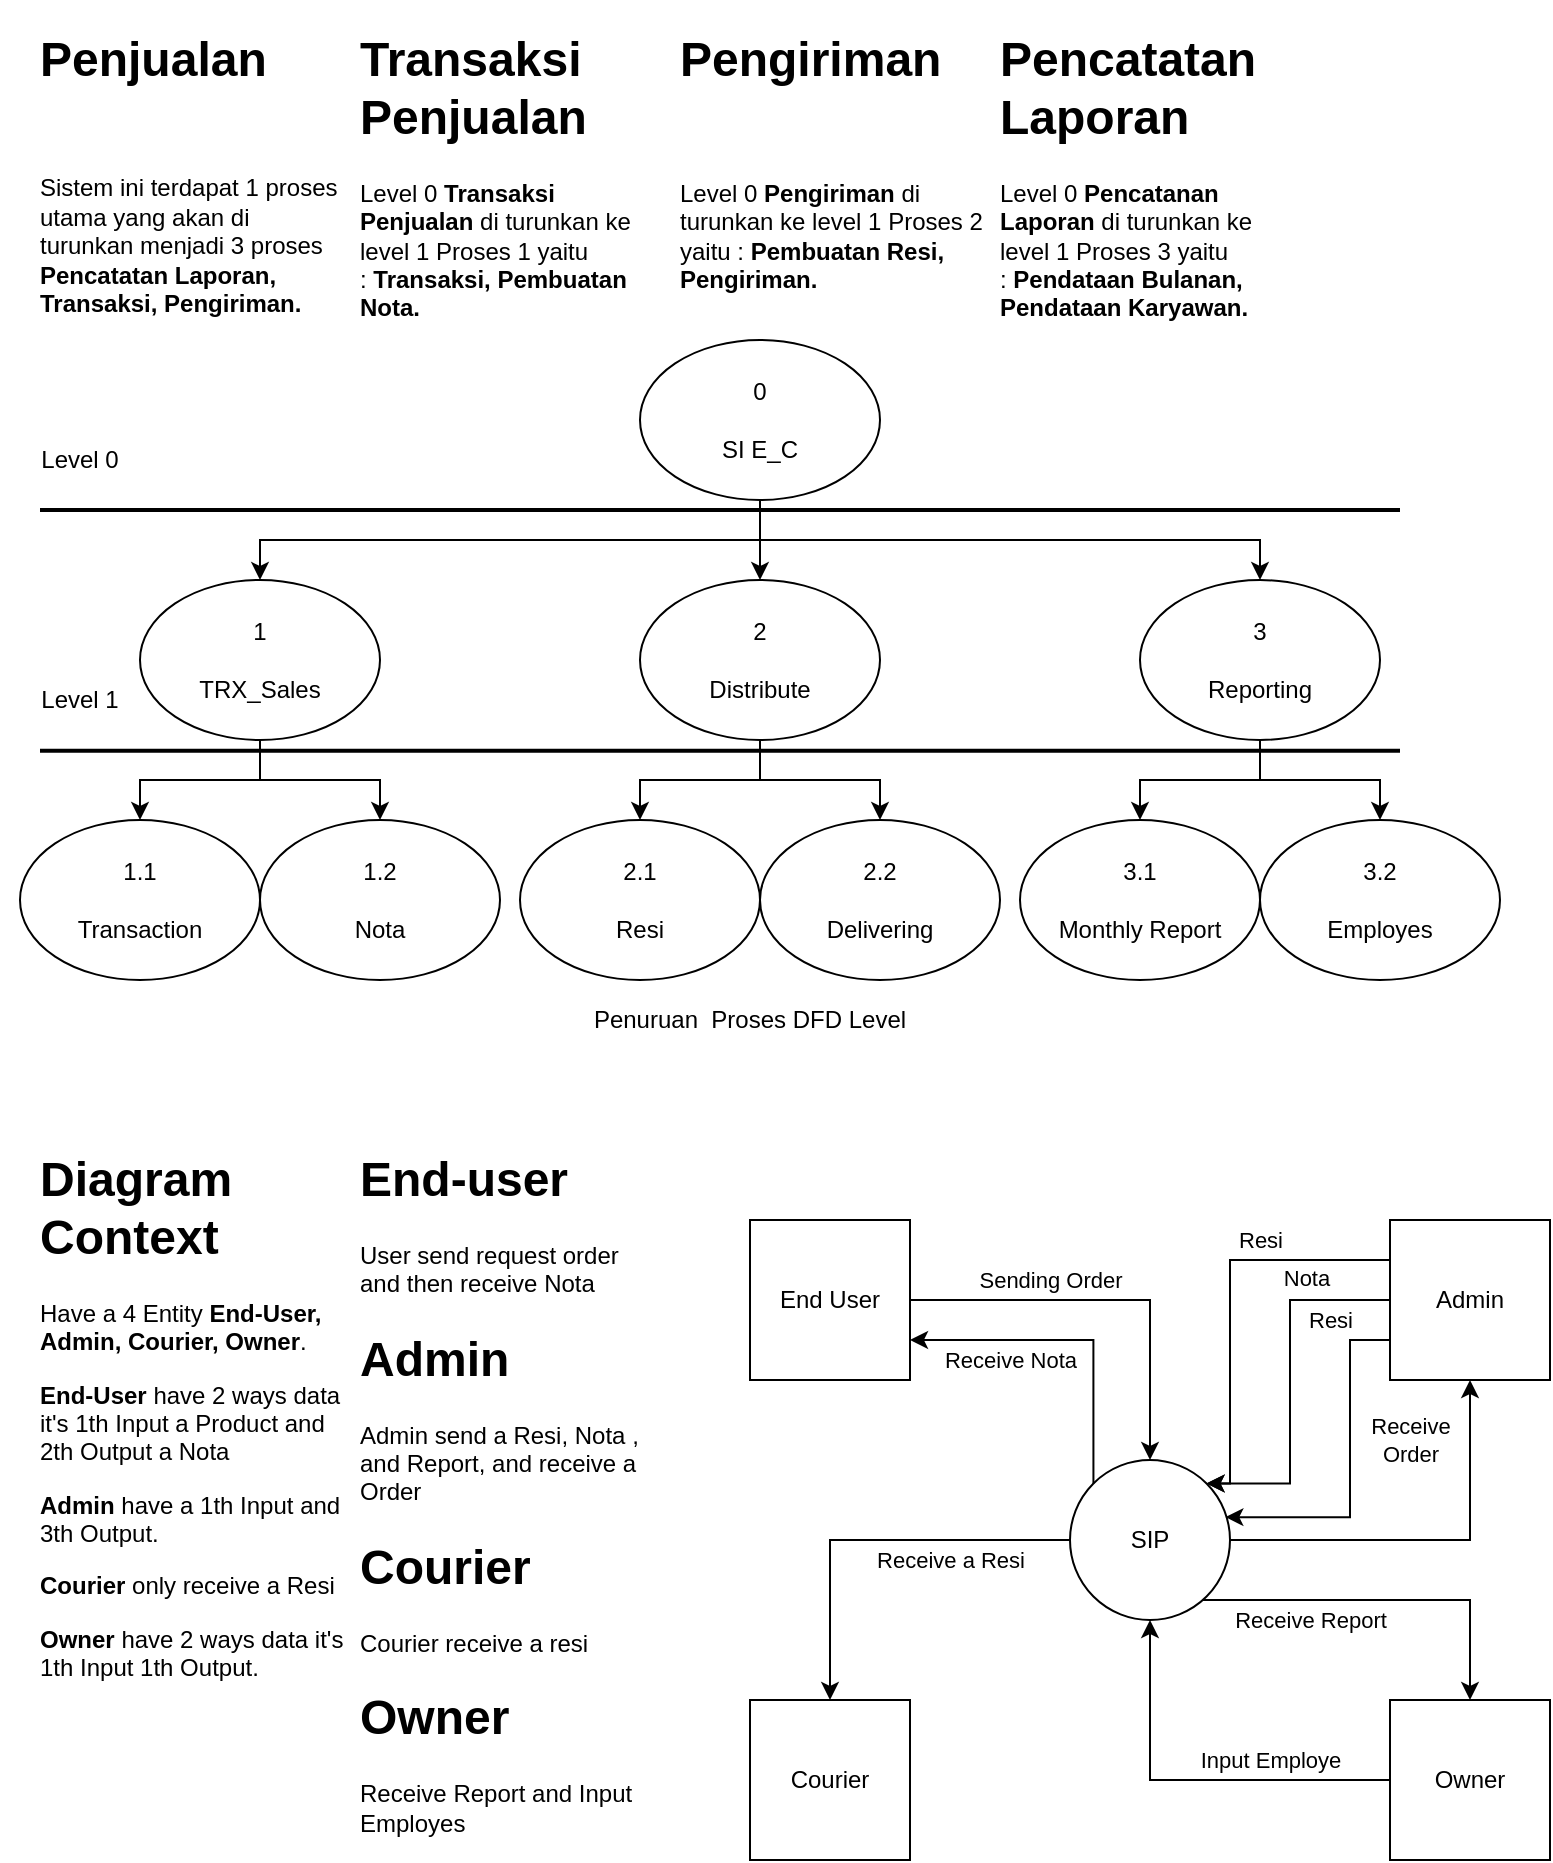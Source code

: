 <mxfile version="21.1.1" type="github">
  <diagram id="I13PKE1mZXMd4a5WuQXT" name="Halaman-1">
    <mxGraphModel dx="1035" dy="616" grid="1" gridSize="10" guides="1" tooltips="1" connect="1" arrows="1" fold="1" page="1" pageScale="1" pageWidth="827" pageHeight="1169" math="0" shadow="0">
      <root>
        <mxCell id="0" />
        <mxCell id="1" parent="0" />
        <mxCell id="dQY2ZAdLduWvROu6Bdux-6" value="&lt;h1&gt;Penjualan&lt;/h1&gt;&lt;p&gt;&lt;br&gt;&lt;/p&gt;&lt;p&gt;Sistem ini terdapat 1 proses utama yang akan di turunkan menjadi 3 proses &lt;b&gt;Pencatatan Laporan, Transaksi, Pengiriman.&lt;/b&gt;&lt;/p&gt;" style="text;html=1;strokeColor=none;fillColor=none;spacing=5;spacingTop=-20;whiteSpace=wrap;overflow=hidden;rounded=0;" vertex="1" parent="1">
          <mxGeometry x="40" y="40" width="160" height="160" as="geometry" />
        </mxCell>
        <mxCell id="dQY2ZAdLduWvROu6Bdux-8" value="&lt;h1&gt;Transaksi Penjualan&lt;/h1&gt;&lt;div&gt;Level 0 &lt;b&gt;Transaksi Penjualan&lt;/b&gt; di turunkan ke level 1 Proses 1 yaitu :&amp;nbsp;&lt;b style=&quot;border-color: var(--border-color);&quot;&gt;Transaksi, Pembuatan Nota.&lt;/b&gt;&lt;br&gt;&lt;/div&gt;" style="text;html=1;strokeColor=none;fillColor=none;spacing=5;spacingTop=-20;whiteSpace=wrap;overflow=hidden;rounded=0;" vertex="1" parent="1">
          <mxGeometry x="200" y="40" width="160" height="160" as="geometry" />
        </mxCell>
        <mxCell id="dQY2ZAdLduWvROu6Bdux-9" value="&lt;h1&gt;Pengiriman&lt;/h1&gt;&lt;div&gt;&lt;br&gt;&lt;/div&gt;&lt;div&gt;&lt;br&gt;&lt;/div&gt;&lt;div&gt;Level 0&amp;nbsp;&lt;b style=&quot;border-color: var(--border-color);&quot;&gt;Pengiriman&lt;/b&gt;&amp;nbsp;di turunkan ke level 1 Proses 2 yaitu :&amp;nbsp;&lt;b style=&quot;border-color: var(--border-color);&quot;&gt;Pembuatan Resi, Pengiriman.&lt;/b&gt;&lt;br&gt;&lt;/div&gt;" style="text;html=1;strokeColor=none;fillColor=none;spacing=5;spacingTop=-20;whiteSpace=wrap;overflow=hidden;rounded=0;" vertex="1" parent="1">
          <mxGeometry x="360" y="40" width="160" height="160" as="geometry" />
        </mxCell>
        <mxCell id="dQY2ZAdLduWvROu6Bdux-12" value="&lt;h1 style=&quot;border-color: var(--border-color);&quot;&gt;Pencatatan Laporan&lt;/h1&gt;&lt;h1&gt;&lt;p style=&quot;border-color: var(--border-color); font-size: 12px; font-weight: 400;&quot;&gt;Level 0&amp;nbsp;&lt;b style=&quot;border-color: var(--border-color);&quot;&gt;Pencatanan Laporan&lt;/b&gt;&amp;nbsp;di turunkan ke level 1 Proses 3 yaitu :&amp;nbsp;&lt;b style=&quot;border-color: var(--border-color);&quot;&gt;Pendataan Bulanan, Pendataan Karyawan.&lt;/b&gt;&lt;/p&gt;&lt;/h1&gt;" style="text;html=1;strokeColor=none;fillColor=none;spacing=5;spacingTop=-20;whiteSpace=wrap;overflow=hidden;rounded=0;" vertex="1" parent="1">
          <mxGeometry x="520" y="40" width="160" height="160" as="geometry" />
        </mxCell>
        <mxCell id="dQY2ZAdLduWvROu6Bdux-41" value="" style="group" vertex="1" connectable="0" parent="1">
          <mxGeometry x="25" y="200" width="750" height="360" as="geometry" />
        </mxCell>
        <mxCell id="dQY2ZAdLduWvROu6Bdux-14" value="Penuruan&amp;nbsp; Proses DFD Level" style="text;html=1;strokeColor=none;fillColor=none;align=center;verticalAlign=middle;whiteSpace=wrap;rounded=0;" vertex="1" parent="dQY2ZAdLduWvROu6Bdux-41">
          <mxGeometry x="275" y="320" width="200" height="40" as="geometry" />
        </mxCell>
        <mxCell id="dQY2ZAdLduWvROu6Bdux-40" value="" style="group" vertex="1" connectable="0" parent="dQY2ZAdLduWvROu6Bdux-41">
          <mxGeometry width="750" height="320" as="geometry" />
        </mxCell>
        <mxCell id="dQY2ZAdLduWvROu6Bdux-16" value="" style="line;strokeWidth=2;html=1;" vertex="1" parent="dQY2ZAdLduWvROu6Bdux-40">
          <mxGeometry x="20" y="80" width="680" height="10" as="geometry" />
        </mxCell>
        <mxCell id="dQY2ZAdLduWvROu6Bdux-17" value="Level 0" style="text;html=1;strokeColor=none;fillColor=none;align=center;verticalAlign=middle;whiteSpace=wrap;rounded=0;" vertex="1" parent="dQY2ZAdLduWvROu6Bdux-40">
          <mxGeometry y="40" width="80" height="40" as="geometry" />
        </mxCell>
        <mxCell id="dQY2ZAdLduWvROu6Bdux-18" value="0&lt;br style=&quot;border-color: var(--border-color);&quot;&gt;&lt;br style=&quot;border-color: var(--border-color);&quot;&gt;SI E_C" style="ellipse;whiteSpace=wrap;html=1;" vertex="1" parent="dQY2ZAdLduWvROu6Bdux-40">
          <mxGeometry x="320" width="120" height="80" as="geometry" />
        </mxCell>
        <mxCell id="dQY2ZAdLduWvROu6Bdux-19" value="1&lt;br style=&quot;border-color: var(--border-color);&quot;&gt;&lt;br style=&quot;border-color: var(--border-color);&quot;&gt;TRX_Sales" style="ellipse;whiteSpace=wrap;html=1;" vertex="1" parent="dQY2ZAdLduWvROu6Bdux-40">
          <mxGeometry x="70" y="120" width="120" height="80" as="geometry" />
        </mxCell>
        <mxCell id="dQY2ZAdLduWvROu6Bdux-20" style="edgeStyle=orthogonalEdgeStyle;rounded=0;orthogonalLoop=1;jettySize=auto;html=1;entryX=0.5;entryY=0;entryDx=0;entryDy=0;exitX=0.5;exitY=1;exitDx=0;exitDy=0;" edge="1" parent="dQY2ZAdLduWvROu6Bdux-40" source="dQY2ZAdLduWvROu6Bdux-18" target="dQY2ZAdLduWvROu6Bdux-19">
          <mxGeometry relative="1" as="geometry" />
        </mxCell>
        <mxCell id="dQY2ZAdLduWvROu6Bdux-22" value="2&lt;br style=&quot;border-color: var(--border-color);&quot;&gt;&lt;br style=&quot;border-color: var(--border-color);&quot;&gt;Distribute" style="ellipse;whiteSpace=wrap;html=1;" vertex="1" parent="dQY2ZAdLduWvROu6Bdux-40">
          <mxGeometry x="320" y="120" width="120" height="80" as="geometry" />
        </mxCell>
        <mxCell id="dQY2ZAdLduWvROu6Bdux-23" style="edgeStyle=orthogonalEdgeStyle;rounded=0;orthogonalLoop=1;jettySize=auto;html=1;entryX=0.5;entryY=0;entryDx=0;entryDy=0;" edge="1" parent="dQY2ZAdLduWvROu6Bdux-40" source="dQY2ZAdLduWvROu6Bdux-18" target="dQY2ZAdLduWvROu6Bdux-22">
          <mxGeometry relative="1" as="geometry" />
        </mxCell>
        <mxCell id="dQY2ZAdLduWvROu6Bdux-24" value="3&lt;br style=&quot;border-color: var(--border-color);&quot;&gt;&lt;br style=&quot;border-color: var(--border-color);&quot;&gt;Reporting" style="ellipse;whiteSpace=wrap;html=1;" vertex="1" parent="dQY2ZAdLduWvROu6Bdux-40">
          <mxGeometry x="570" y="120" width="120" height="80" as="geometry" />
        </mxCell>
        <mxCell id="dQY2ZAdLduWvROu6Bdux-25" style="edgeStyle=orthogonalEdgeStyle;rounded=0;orthogonalLoop=1;jettySize=auto;html=1;entryX=0.5;entryY=0;entryDx=0;entryDy=0;exitX=0.5;exitY=1;exitDx=0;exitDy=0;" edge="1" parent="dQY2ZAdLduWvROu6Bdux-40" source="dQY2ZAdLduWvROu6Bdux-18" target="dQY2ZAdLduWvROu6Bdux-24">
          <mxGeometry relative="1" as="geometry" />
        </mxCell>
        <mxCell id="dQY2ZAdLduWvROu6Bdux-26" value="" style="line;strokeWidth=2;html=1;" vertex="1" parent="dQY2ZAdLduWvROu6Bdux-40">
          <mxGeometry x="20" y="200" width="680" height="10.63" as="geometry" />
        </mxCell>
        <mxCell id="dQY2ZAdLduWvROu6Bdux-27" value="Level 1" style="text;html=1;strokeColor=none;fillColor=none;align=center;verticalAlign=middle;whiteSpace=wrap;rounded=0;" vertex="1" parent="dQY2ZAdLduWvROu6Bdux-40">
          <mxGeometry y="160" width="80" height="40" as="geometry" />
        </mxCell>
        <mxCell id="dQY2ZAdLduWvROu6Bdux-28" value="1.1&lt;br style=&quot;border-color: var(--border-color);&quot;&gt;&lt;br style=&quot;border-color: var(--border-color);&quot;&gt;Transaction" style="ellipse;whiteSpace=wrap;html=1;" vertex="1" parent="dQY2ZAdLduWvROu6Bdux-40">
          <mxGeometry x="10" y="240" width="120" height="80" as="geometry" />
        </mxCell>
        <mxCell id="dQY2ZAdLduWvROu6Bdux-30" style="edgeStyle=orthogonalEdgeStyle;rounded=0;orthogonalLoop=1;jettySize=auto;html=1;entryX=0.5;entryY=0;entryDx=0;entryDy=0;" edge="1" parent="dQY2ZAdLduWvROu6Bdux-40" source="dQY2ZAdLduWvROu6Bdux-19" target="dQY2ZAdLduWvROu6Bdux-28">
          <mxGeometry relative="1" as="geometry" />
        </mxCell>
        <mxCell id="dQY2ZAdLduWvROu6Bdux-29" value="1.2&lt;br style=&quot;border-color: var(--border-color);&quot;&gt;&lt;br style=&quot;border-color: var(--border-color);&quot;&gt;Nota" style="ellipse;whiteSpace=wrap;html=1;" vertex="1" parent="dQY2ZAdLduWvROu6Bdux-40">
          <mxGeometry x="130" y="240" width="120" height="80" as="geometry" />
        </mxCell>
        <mxCell id="dQY2ZAdLduWvROu6Bdux-31" style="edgeStyle=orthogonalEdgeStyle;rounded=0;orthogonalLoop=1;jettySize=auto;html=1;entryX=0.5;entryY=0;entryDx=0;entryDy=0;" edge="1" parent="dQY2ZAdLduWvROu6Bdux-40" source="dQY2ZAdLduWvROu6Bdux-19" target="dQY2ZAdLduWvROu6Bdux-29">
          <mxGeometry relative="1" as="geometry" />
        </mxCell>
        <mxCell id="dQY2ZAdLduWvROu6Bdux-32" value="2.1&lt;br style=&quot;border-color: var(--border-color);&quot;&gt;&lt;br style=&quot;border-color: var(--border-color);&quot;&gt;Resi" style="ellipse;whiteSpace=wrap;html=1;" vertex="1" parent="dQY2ZAdLduWvROu6Bdux-40">
          <mxGeometry x="260" y="240" width="120" height="80" as="geometry" />
        </mxCell>
        <mxCell id="dQY2ZAdLduWvROu6Bdux-34" style="edgeStyle=orthogonalEdgeStyle;rounded=0;orthogonalLoop=1;jettySize=auto;html=1;entryX=0.5;entryY=0;entryDx=0;entryDy=0;" edge="1" parent="dQY2ZAdLduWvROu6Bdux-40" source="dQY2ZAdLduWvROu6Bdux-22" target="dQY2ZAdLduWvROu6Bdux-32">
          <mxGeometry relative="1" as="geometry" />
        </mxCell>
        <mxCell id="dQY2ZAdLduWvROu6Bdux-33" value="2.2&lt;br style=&quot;border-color: var(--border-color);&quot;&gt;&lt;br style=&quot;border-color: var(--border-color);&quot;&gt;Delivering" style="ellipse;whiteSpace=wrap;html=1;" vertex="1" parent="dQY2ZAdLduWvROu6Bdux-40">
          <mxGeometry x="380" y="240" width="120" height="80" as="geometry" />
        </mxCell>
        <mxCell id="dQY2ZAdLduWvROu6Bdux-35" style="edgeStyle=orthogonalEdgeStyle;rounded=0;orthogonalLoop=1;jettySize=auto;html=1;entryX=0.5;entryY=0;entryDx=0;entryDy=0;" edge="1" parent="dQY2ZAdLduWvROu6Bdux-40" source="dQY2ZAdLduWvROu6Bdux-22" target="dQY2ZAdLduWvROu6Bdux-33">
          <mxGeometry relative="1" as="geometry" />
        </mxCell>
        <mxCell id="dQY2ZAdLduWvROu6Bdux-36" value="3.1&lt;br style=&quot;border-color: var(--border-color);&quot;&gt;&lt;br style=&quot;border-color: var(--border-color);&quot;&gt;Monthly Report" style="ellipse;whiteSpace=wrap;html=1;" vertex="1" parent="dQY2ZAdLduWvROu6Bdux-40">
          <mxGeometry x="510" y="240" width="120" height="80" as="geometry" />
        </mxCell>
        <mxCell id="dQY2ZAdLduWvROu6Bdux-38" style="edgeStyle=orthogonalEdgeStyle;rounded=0;orthogonalLoop=1;jettySize=auto;html=1;entryX=0.5;entryY=0;entryDx=0;entryDy=0;" edge="1" parent="dQY2ZAdLduWvROu6Bdux-40" source="dQY2ZAdLduWvROu6Bdux-24" target="dQY2ZAdLduWvROu6Bdux-36">
          <mxGeometry relative="1" as="geometry" />
        </mxCell>
        <mxCell id="dQY2ZAdLduWvROu6Bdux-37" value="3.2&lt;br style=&quot;border-color: var(--border-color);&quot;&gt;&lt;br style=&quot;border-color: var(--border-color);&quot;&gt;Employes" style="ellipse;whiteSpace=wrap;html=1;" vertex="1" parent="dQY2ZAdLduWvROu6Bdux-40">
          <mxGeometry x="630" y="240" width="120" height="80" as="geometry" />
        </mxCell>
        <mxCell id="dQY2ZAdLduWvROu6Bdux-39" style="edgeStyle=orthogonalEdgeStyle;rounded=0;orthogonalLoop=1;jettySize=auto;html=1;entryX=0.5;entryY=0;entryDx=0;entryDy=0;" edge="1" parent="dQY2ZAdLduWvROu6Bdux-40" source="dQY2ZAdLduWvROu6Bdux-24" target="dQY2ZAdLduWvROu6Bdux-37">
          <mxGeometry relative="1" as="geometry" />
        </mxCell>
        <mxCell id="dQY2ZAdLduWvROu6Bdux-71" value="" style="group" vertex="1" connectable="0" parent="1">
          <mxGeometry x="40" y="600" width="760" height="360" as="geometry" />
        </mxCell>
        <mxCell id="dQY2ZAdLduWvROu6Bdux-42" value="&lt;h1&gt;Diagram Context&lt;/h1&gt;&lt;p&gt;Have a 4 Entity &lt;b&gt;End-User, Admin, Courier, Owner&lt;/b&gt;.&amp;nbsp;&lt;/p&gt;&lt;p&gt;&lt;b&gt;End-User &lt;/b&gt;have 2 ways data it&#39;s 1th Input a Product and 2th Output a Nota&lt;/p&gt;&lt;p&gt;&lt;b&gt;Admin &lt;/b&gt;have a 1th Input and 3th Output.&lt;/p&gt;&lt;p&gt;&lt;b&gt;Courier&lt;/b&gt;&amp;nbsp;only receive a Resi&lt;/p&gt;&lt;p&gt;&lt;b&gt;Owner &lt;/b&gt;have 2 ways data it&#39;s 1th Input 1th Output.&lt;/p&gt;" style="text;html=1;strokeColor=none;fillColor=none;spacing=5;spacingTop=-20;whiteSpace=wrap;overflow=hidden;rounded=0;" vertex="1" parent="dQY2ZAdLduWvROu6Bdux-71">
          <mxGeometry width="160" height="280" as="geometry" />
        </mxCell>
        <mxCell id="dQY2ZAdLduWvROu6Bdux-44" value="&lt;h1&gt;End-user&lt;/h1&gt;&lt;p&gt;User send request order and then receive Nota&lt;/p&gt;&lt;h1 style=&quot;border-color: var(--border-color);&quot;&gt;Admin&lt;/h1&gt;&lt;p style=&quot;border-color: var(--border-color);&quot;&gt;Admin send a Resi, Nota , and Report, and receive a Order&lt;/p&gt;&lt;h1 style=&quot;border-color: var(--border-color);&quot;&gt;Courier&lt;/h1&gt;&lt;p style=&quot;border-color: var(--border-color);&quot;&gt;Courier receive a resi&lt;/p&gt;&lt;h1 style=&quot;border-color: var(--border-color);&quot;&gt;Owner&lt;/h1&gt;&lt;p style=&quot;border-color: var(--border-color);&quot;&gt;Receive Report and Input Employes&lt;/p&gt;" style="text;html=1;strokeColor=none;fillColor=none;spacing=5;spacingTop=-20;whiteSpace=wrap;overflow=hidden;rounded=0;" vertex="1" parent="dQY2ZAdLduWvROu6Bdux-71">
          <mxGeometry x="160" width="160" height="360" as="geometry" />
        </mxCell>
        <mxCell id="dQY2ZAdLduWvROu6Bdux-45" value="SIP" style="ellipse;whiteSpace=wrap;html=1;aspect=fixed;" vertex="1" parent="dQY2ZAdLduWvROu6Bdux-71">
          <mxGeometry x="520" y="160" width="80" height="80" as="geometry" />
        </mxCell>
        <mxCell id="dQY2ZAdLduWvROu6Bdux-50" style="edgeStyle=orthogonalEdgeStyle;rounded=0;orthogonalLoop=1;jettySize=auto;html=1;entryX=0.5;entryY=0;entryDx=0;entryDy=0;" edge="1" parent="dQY2ZAdLduWvROu6Bdux-71" source="dQY2ZAdLduWvROu6Bdux-46" target="dQY2ZAdLduWvROu6Bdux-45">
          <mxGeometry relative="1" as="geometry" />
        </mxCell>
        <mxCell id="dQY2ZAdLduWvROu6Bdux-52" value="Sending Order" style="edgeLabel;html=1;align=center;verticalAlign=middle;resizable=0;points=[];" vertex="1" connectable="0" parent="dQY2ZAdLduWvROu6Bdux-50">
          <mxGeometry x="-0.173" relative="1" as="geometry">
            <mxPoint x="-13" y="-10" as="offset" />
          </mxGeometry>
        </mxCell>
        <mxCell id="dQY2ZAdLduWvROu6Bdux-46" value="End User" style="whiteSpace=wrap;html=1;aspect=fixed;" vertex="1" parent="dQY2ZAdLduWvROu6Bdux-71">
          <mxGeometry x="360" y="40" width="80" height="80" as="geometry" />
        </mxCell>
        <mxCell id="dQY2ZAdLduWvROu6Bdux-51" style="edgeStyle=orthogonalEdgeStyle;rounded=0;orthogonalLoop=1;jettySize=auto;html=1;entryX=1;entryY=0.75;entryDx=0;entryDy=0;exitX=0;exitY=0;exitDx=0;exitDy=0;" edge="1" parent="dQY2ZAdLduWvROu6Bdux-71" source="dQY2ZAdLduWvROu6Bdux-45" target="dQY2ZAdLduWvROu6Bdux-46">
          <mxGeometry relative="1" as="geometry">
            <Array as="points">
              <mxPoint x="532" y="100" />
            </Array>
          </mxGeometry>
        </mxCell>
        <mxCell id="dQY2ZAdLduWvROu6Bdux-54" style="edgeStyle=orthogonalEdgeStyle;rounded=0;orthogonalLoop=1;jettySize=auto;html=1;entryX=1;entryY=0;entryDx=0;entryDy=0;exitX=0;exitY=0.25;exitDx=0;exitDy=0;" edge="1" parent="dQY2ZAdLduWvROu6Bdux-71" source="dQY2ZAdLduWvROu6Bdux-47" target="dQY2ZAdLduWvROu6Bdux-45">
          <mxGeometry relative="1" as="geometry">
            <mxPoint x="580" y="160" as="targetPoint" />
            <Array as="points">
              <mxPoint x="600" y="60" />
              <mxPoint x="600" y="172" />
            </Array>
          </mxGeometry>
        </mxCell>
        <mxCell id="dQY2ZAdLduWvROu6Bdux-60" value="Resi" style="edgeLabel;html=1;align=center;verticalAlign=middle;resizable=0;points=[];" vertex="1" connectable="0" parent="dQY2ZAdLduWvROu6Bdux-54">
          <mxGeometry x="-0.454" y="-2" relative="1" as="geometry">
            <mxPoint x="-10" y="-8" as="offset" />
          </mxGeometry>
        </mxCell>
        <mxCell id="dQY2ZAdLduWvROu6Bdux-56" style="edgeStyle=orthogonalEdgeStyle;rounded=0;orthogonalLoop=1;jettySize=auto;html=1;entryX=1;entryY=0;entryDx=0;entryDy=0;" edge="1" parent="dQY2ZAdLduWvROu6Bdux-71" source="dQY2ZAdLduWvROu6Bdux-47" target="dQY2ZAdLduWvROu6Bdux-45">
          <mxGeometry relative="1" as="geometry">
            <Array as="points">
              <mxPoint x="630" y="80" />
              <mxPoint x="630" y="172" />
            </Array>
          </mxGeometry>
        </mxCell>
        <mxCell id="dQY2ZAdLduWvROu6Bdux-57" style="edgeStyle=orthogonalEdgeStyle;rounded=0;orthogonalLoop=1;jettySize=auto;html=1;entryX=0.971;entryY=0.357;entryDx=0;entryDy=0;entryPerimeter=0;" edge="1" parent="dQY2ZAdLduWvROu6Bdux-71" source="dQY2ZAdLduWvROu6Bdux-47" target="dQY2ZAdLduWvROu6Bdux-45">
          <mxGeometry relative="1" as="geometry">
            <mxPoint x="640" y="220" as="targetPoint" />
            <Array as="points">
              <mxPoint x="660" y="100" />
              <mxPoint x="660" y="189" />
            </Array>
          </mxGeometry>
        </mxCell>
        <mxCell id="dQY2ZAdLduWvROu6Bdux-47" value="Admin" style="whiteSpace=wrap;html=1;aspect=fixed;" vertex="1" parent="dQY2ZAdLduWvROu6Bdux-71">
          <mxGeometry x="680" y="40" width="80" height="80" as="geometry" />
        </mxCell>
        <mxCell id="dQY2ZAdLduWvROu6Bdux-59" style="edgeStyle=orthogonalEdgeStyle;rounded=0;orthogonalLoop=1;jettySize=auto;html=1;entryX=0.5;entryY=1;entryDx=0;entryDy=0;" edge="1" parent="dQY2ZAdLduWvROu6Bdux-71" source="dQY2ZAdLduWvROu6Bdux-45" target="dQY2ZAdLduWvROu6Bdux-47">
          <mxGeometry relative="1" as="geometry" />
        </mxCell>
        <mxCell id="dQY2ZAdLduWvROu6Bdux-68" style="edgeStyle=orthogonalEdgeStyle;rounded=0;orthogonalLoop=1;jettySize=auto;html=1;entryX=0.5;entryY=1;entryDx=0;entryDy=0;" edge="1" parent="dQY2ZAdLduWvROu6Bdux-71" source="dQY2ZAdLduWvROu6Bdux-48" target="dQY2ZAdLduWvROu6Bdux-45">
          <mxGeometry relative="1" as="geometry" />
        </mxCell>
        <mxCell id="dQY2ZAdLduWvROu6Bdux-48" value="Owner" style="whiteSpace=wrap;html=1;aspect=fixed;" vertex="1" parent="dQY2ZAdLduWvROu6Bdux-71">
          <mxGeometry x="680" y="280" width="80" height="80" as="geometry" />
        </mxCell>
        <mxCell id="dQY2ZAdLduWvROu6Bdux-67" style="edgeStyle=orthogonalEdgeStyle;rounded=0;orthogonalLoop=1;jettySize=auto;html=1;" edge="1" parent="dQY2ZAdLduWvROu6Bdux-71" source="dQY2ZAdLduWvROu6Bdux-45" target="dQY2ZAdLduWvROu6Bdux-48">
          <mxGeometry relative="1" as="geometry">
            <Array as="points">
              <mxPoint x="720" y="230" />
            </Array>
          </mxGeometry>
        </mxCell>
        <mxCell id="dQY2ZAdLduWvROu6Bdux-49" value="Courier" style="whiteSpace=wrap;html=1;aspect=fixed;" vertex="1" parent="dQY2ZAdLduWvROu6Bdux-71">
          <mxGeometry x="360" y="280" width="80" height="80" as="geometry" />
        </mxCell>
        <mxCell id="dQY2ZAdLduWvROu6Bdux-64" style="edgeStyle=orthogonalEdgeStyle;rounded=0;orthogonalLoop=1;jettySize=auto;html=1;entryX=0.5;entryY=0;entryDx=0;entryDy=0;" edge="1" parent="dQY2ZAdLduWvROu6Bdux-71" source="dQY2ZAdLduWvROu6Bdux-45" target="dQY2ZAdLduWvROu6Bdux-49">
          <mxGeometry relative="1" as="geometry" />
        </mxCell>
        <mxCell id="dQY2ZAdLduWvROu6Bdux-53" value="Receive Nota" style="edgeLabel;html=1;align=center;verticalAlign=middle;resizable=0;points=[];" vertex="1" connectable="0" parent="dQY2ZAdLduWvROu6Bdux-71">
          <mxGeometry x="489.997" y="109.999" as="geometry" />
        </mxCell>
        <mxCell id="dQY2ZAdLduWvROu6Bdux-61" value="Nota" style="edgeLabel;html=1;align=center;verticalAlign=middle;resizable=0;points=[];" vertex="1" connectable="0" parent="dQY2ZAdLduWvROu6Bdux-71">
          <mxGeometry x="640.001" y="70.0" as="geometry">
            <mxPoint x="-2" y="-1" as="offset" />
          </mxGeometry>
        </mxCell>
        <mxCell id="dQY2ZAdLduWvROu6Bdux-62" value="Resi" style="edgeLabel;html=1;align=center;verticalAlign=middle;resizable=0;points=[];" vertex="1" connectable="0" parent="dQY2ZAdLduWvROu6Bdux-71">
          <mxGeometry x="649.996" y="90" as="geometry" />
        </mxCell>
        <mxCell id="dQY2ZAdLduWvROu6Bdux-63" value="Receive &lt;br&gt;Order" style="edgeLabel;html=1;align=center;verticalAlign=middle;resizable=0;points=[];" vertex="1" connectable="0" parent="dQY2ZAdLduWvROu6Bdux-71">
          <mxGeometry x="689.997" y="149.999" as="geometry" />
        </mxCell>
        <mxCell id="dQY2ZAdLduWvROu6Bdux-65" value="Receive a Resi" style="edgeLabel;html=1;align=center;verticalAlign=middle;resizable=0;points=[];" vertex="1" connectable="0" parent="dQY2ZAdLduWvROu6Bdux-71">
          <mxGeometry x="459.997" y="209.999" as="geometry" />
        </mxCell>
        <mxCell id="dQY2ZAdLduWvROu6Bdux-69" value="Input Employe" style="edgeLabel;html=1;align=center;verticalAlign=middle;resizable=0;points=[];" vertex="1" connectable="0" parent="dQY2ZAdLduWvROu6Bdux-71">
          <mxGeometry x="619.997" y="309.999" as="geometry" />
        </mxCell>
        <mxCell id="dQY2ZAdLduWvROu6Bdux-70" value="Receive Report" style="edgeLabel;html=1;align=center;verticalAlign=middle;resizable=0;points=[];" vertex="1" connectable="0" parent="dQY2ZAdLduWvROu6Bdux-71">
          <mxGeometry x="639.997" y="239.999" as="geometry" />
        </mxCell>
      </root>
    </mxGraphModel>
  </diagram>
</mxfile>
